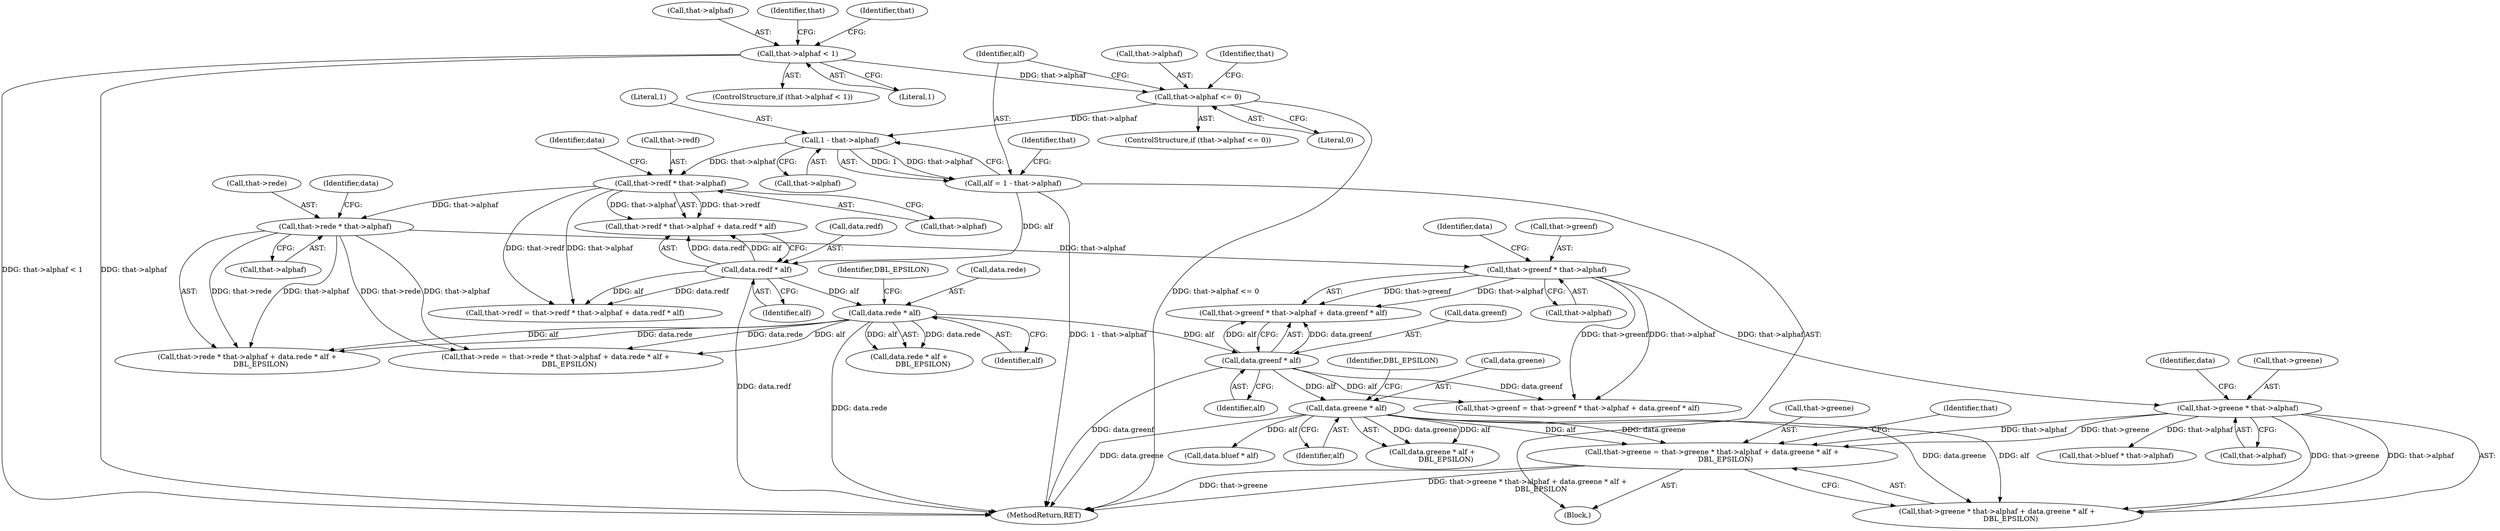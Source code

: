 digraph "0_Android_9d4853418ab2f754c2b63e091c29c5529b8b86ca_58@integer" {
"1000270" [label="(Call,that->greene = that->greene * that->alphaf + data.greene * alf +\n            DBL_EPSILON)"];
"1000275" [label="(Call,that->greene * that->alphaf)"];
"1000258" [label="(Call,that->greenf * that->alphaf)"];
"1000239" [label="(Call,that->rede * that->alphaf)"];
"1000222" [label="(Call,that->redf * that->alphaf)"];
"1000212" [label="(Call,1 - that->alphaf)"];
"1000138" [label="(Call,that->alphaf <= 0)"];
"1000131" [label="(Call,that->alphaf < 1)"];
"1000283" [label="(Call,data.greene * alf)"];
"1000265" [label="(Call,data.greenf * alf)"];
"1000247" [label="(Call,data.rede * alf)"];
"1000229" [label="(Call,data.redf * alf)"];
"1000210" [label="(Call,alf = 1 - that->alphaf)"];
"1000214" [label="(Call,that->alphaf)"];
"1000219" [label="(Identifier,that)"];
"1000142" [label="(Literal,0)"];
"1000253" [label="(Call,that->greenf = that->greenf * that->alphaf + data.greenf * alf)"];
"1000291" [label="(Identifier,that)"];
"1000217" [label="(Call,that->redf = that->redf * that->alphaf + data.redf * alf)"];
"1000221" [label="(Call,that->redf * that->alphaf + data.redf * alf)"];
"1000274" [label="(Call,that->greene * that->alphaf + data.greene * alf +\n            DBL_EPSILON)"];
"1000267" [label="(Identifier,data)"];
"1000213" [label="(Literal,1)"];
"1000139" [label="(Call,that->alphaf)"];
"1000211" [label="(Identifier,alf)"];
"1000271" [label="(Call,that->greene)"];
"1000130" [label="(ControlStructure,if (that->alphaf < 1))"];
"1000269" [label="(Identifier,alf)"];
"1000246" [label="(Call,data.rede * alf +\n            DBL_EPSILON)"];
"1000251" [label="(Identifier,alf)"];
"1000243" [label="(Call,that->alphaf)"];
"1000265" [label="(Call,data.greenf * alf)"];
"1000282" [label="(Call,data.greene * alf +\n            DBL_EPSILON)"];
"1000294" [label="(Call,that->bluef * that->alphaf)"];
"1000208" [label="(Block,)"];
"1000212" [label="(Call,1 - that->alphaf)"];
"1000266" [label="(Call,data.greenf)"];
"1000258" [label="(Call,that->greenf * that->alphaf)"];
"1000132" [label="(Call,that->alphaf)"];
"1000283" [label="(Call,data.greene * alf)"];
"1000288" [label="(Identifier,DBL_EPSILON)"];
"1000262" [label="(Call,that->alphaf)"];
"1000230" [label="(Call,data.redf)"];
"1000210" [label="(Call,alf = 1 - that->alphaf)"];
"1000276" [label="(Call,that->greene)"];
"1000140" [label="(Identifier,that)"];
"1000247" [label="(Call,data.rede * alf)"];
"1000270" [label="(Call,that->greene = that->greene * that->alphaf + data.greene * alf +\n            DBL_EPSILON)"];
"1000240" [label="(Call,that->rede)"];
"1000226" [label="(Call,that->alphaf)"];
"1000301" [label="(Call,data.bluef * alf)"];
"1000287" [label="(Identifier,alf)"];
"1000252" [label="(Identifier,DBL_EPSILON)"];
"1000135" [label="(Literal,1)"];
"1000248" [label="(Call,data.rede)"];
"1000222" [label="(Call,that->redf * that->alphaf)"];
"1000284" [label="(Call,data.greene)"];
"1000233" [label="(Identifier,alf)"];
"1000223" [label="(Call,that->redf)"];
"1000365" [label="(MethodReturn,RET)"];
"1000275" [label="(Call,that->greene * that->alphaf)"];
"1000259" [label="(Call,that->greenf)"];
"1000231" [label="(Identifier,data)"];
"1000138" [label="(Call,that->alphaf <= 0)"];
"1000285" [label="(Identifier,data)"];
"1000238" [label="(Call,that->rede * that->alphaf + data.rede * alf +\n            DBL_EPSILON)"];
"1000257" [label="(Call,that->greenf * that->alphaf + data.greenf * alf)"];
"1000131" [label="(Call,that->alphaf < 1)"];
"1000338" [label="(Identifier,that)"];
"1000234" [label="(Call,that->rede = that->rede * that->alphaf + data.rede * alf +\n            DBL_EPSILON)"];
"1000239" [label="(Call,that->rede * that->alphaf)"];
"1000137" [label="(ControlStructure,if (that->alphaf <= 0))"];
"1000279" [label="(Call,that->alphaf)"];
"1000146" [label="(Identifier,that)"];
"1000249" [label="(Identifier,data)"];
"1000229" [label="(Call,data.redf * alf)"];
"1000270" -> "1000208"  [label="AST: "];
"1000270" -> "1000274"  [label="CFG: "];
"1000271" -> "1000270"  [label="AST: "];
"1000274" -> "1000270"  [label="AST: "];
"1000291" -> "1000270"  [label="CFG: "];
"1000270" -> "1000365"  [label="DDG: that->greene * that->alphaf + data.greene * alf +\n            DBL_EPSILON"];
"1000270" -> "1000365"  [label="DDG: that->greene"];
"1000275" -> "1000270"  [label="DDG: that->greene"];
"1000275" -> "1000270"  [label="DDG: that->alphaf"];
"1000283" -> "1000270"  [label="DDG: data.greene"];
"1000283" -> "1000270"  [label="DDG: alf"];
"1000275" -> "1000274"  [label="AST: "];
"1000275" -> "1000279"  [label="CFG: "];
"1000276" -> "1000275"  [label="AST: "];
"1000279" -> "1000275"  [label="AST: "];
"1000285" -> "1000275"  [label="CFG: "];
"1000275" -> "1000274"  [label="DDG: that->greene"];
"1000275" -> "1000274"  [label="DDG: that->alphaf"];
"1000258" -> "1000275"  [label="DDG: that->alphaf"];
"1000275" -> "1000294"  [label="DDG: that->alphaf"];
"1000258" -> "1000257"  [label="AST: "];
"1000258" -> "1000262"  [label="CFG: "];
"1000259" -> "1000258"  [label="AST: "];
"1000262" -> "1000258"  [label="AST: "];
"1000267" -> "1000258"  [label="CFG: "];
"1000258" -> "1000253"  [label="DDG: that->greenf"];
"1000258" -> "1000253"  [label="DDG: that->alphaf"];
"1000258" -> "1000257"  [label="DDG: that->greenf"];
"1000258" -> "1000257"  [label="DDG: that->alphaf"];
"1000239" -> "1000258"  [label="DDG: that->alphaf"];
"1000239" -> "1000238"  [label="AST: "];
"1000239" -> "1000243"  [label="CFG: "];
"1000240" -> "1000239"  [label="AST: "];
"1000243" -> "1000239"  [label="AST: "];
"1000249" -> "1000239"  [label="CFG: "];
"1000239" -> "1000234"  [label="DDG: that->rede"];
"1000239" -> "1000234"  [label="DDG: that->alphaf"];
"1000239" -> "1000238"  [label="DDG: that->rede"];
"1000239" -> "1000238"  [label="DDG: that->alphaf"];
"1000222" -> "1000239"  [label="DDG: that->alphaf"];
"1000222" -> "1000221"  [label="AST: "];
"1000222" -> "1000226"  [label="CFG: "];
"1000223" -> "1000222"  [label="AST: "];
"1000226" -> "1000222"  [label="AST: "];
"1000231" -> "1000222"  [label="CFG: "];
"1000222" -> "1000217"  [label="DDG: that->redf"];
"1000222" -> "1000217"  [label="DDG: that->alphaf"];
"1000222" -> "1000221"  [label="DDG: that->redf"];
"1000222" -> "1000221"  [label="DDG: that->alphaf"];
"1000212" -> "1000222"  [label="DDG: that->alphaf"];
"1000212" -> "1000210"  [label="AST: "];
"1000212" -> "1000214"  [label="CFG: "];
"1000213" -> "1000212"  [label="AST: "];
"1000214" -> "1000212"  [label="AST: "];
"1000210" -> "1000212"  [label="CFG: "];
"1000212" -> "1000210"  [label="DDG: 1"];
"1000212" -> "1000210"  [label="DDG: that->alphaf"];
"1000138" -> "1000212"  [label="DDG: that->alphaf"];
"1000138" -> "1000137"  [label="AST: "];
"1000138" -> "1000142"  [label="CFG: "];
"1000139" -> "1000138"  [label="AST: "];
"1000142" -> "1000138"  [label="AST: "];
"1000146" -> "1000138"  [label="CFG: "];
"1000211" -> "1000138"  [label="CFG: "];
"1000138" -> "1000365"  [label="DDG: that->alphaf <= 0"];
"1000131" -> "1000138"  [label="DDG: that->alphaf"];
"1000131" -> "1000130"  [label="AST: "];
"1000131" -> "1000135"  [label="CFG: "];
"1000132" -> "1000131"  [label="AST: "];
"1000135" -> "1000131"  [label="AST: "];
"1000140" -> "1000131"  [label="CFG: "];
"1000338" -> "1000131"  [label="CFG: "];
"1000131" -> "1000365"  [label="DDG: that->alphaf"];
"1000131" -> "1000365"  [label="DDG: that->alphaf < 1"];
"1000283" -> "1000282"  [label="AST: "];
"1000283" -> "1000287"  [label="CFG: "];
"1000284" -> "1000283"  [label="AST: "];
"1000287" -> "1000283"  [label="AST: "];
"1000288" -> "1000283"  [label="CFG: "];
"1000283" -> "1000365"  [label="DDG: data.greene"];
"1000283" -> "1000274"  [label="DDG: data.greene"];
"1000283" -> "1000274"  [label="DDG: alf"];
"1000283" -> "1000282"  [label="DDG: data.greene"];
"1000283" -> "1000282"  [label="DDG: alf"];
"1000265" -> "1000283"  [label="DDG: alf"];
"1000283" -> "1000301"  [label="DDG: alf"];
"1000265" -> "1000257"  [label="AST: "];
"1000265" -> "1000269"  [label="CFG: "];
"1000266" -> "1000265"  [label="AST: "];
"1000269" -> "1000265"  [label="AST: "];
"1000257" -> "1000265"  [label="CFG: "];
"1000265" -> "1000365"  [label="DDG: data.greenf"];
"1000265" -> "1000253"  [label="DDG: data.greenf"];
"1000265" -> "1000253"  [label="DDG: alf"];
"1000265" -> "1000257"  [label="DDG: data.greenf"];
"1000265" -> "1000257"  [label="DDG: alf"];
"1000247" -> "1000265"  [label="DDG: alf"];
"1000247" -> "1000246"  [label="AST: "];
"1000247" -> "1000251"  [label="CFG: "];
"1000248" -> "1000247"  [label="AST: "];
"1000251" -> "1000247"  [label="AST: "];
"1000252" -> "1000247"  [label="CFG: "];
"1000247" -> "1000365"  [label="DDG: data.rede"];
"1000247" -> "1000234"  [label="DDG: data.rede"];
"1000247" -> "1000234"  [label="DDG: alf"];
"1000247" -> "1000238"  [label="DDG: data.rede"];
"1000247" -> "1000238"  [label="DDG: alf"];
"1000247" -> "1000246"  [label="DDG: data.rede"];
"1000247" -> "1000246"  [label="DDG: alf"];
"1000229" -> "1000247"  [label="DDG: alf"];
"1000229" -> "1000221"  [label="AST: "];
"1000229" -> "1000233"  [label="CFG: "];
"1000230" -> "1000229"  [label="AST: "];
"1000233" -> "1000229"  [label="AST: "];
"1000221" -> "1000229"  [label="CFG: "];
"1000229" -> "1000365"  [label="DDG: data.redf"];
"1000229" -> "1000217"  [label="DDG: data.redf"];
"1000229" -> "1000217"  [label="DDG: alf"];
"1000229" -> "1000221"  [label="DDG: data.redf"];
"1000229" -> "1000221"  [label="DDG: alf"];
"1000210" -> "1000229"  [label="DDG: alf"];
"1000210" -> "1000208"  [label="AST: "];
"1000211" -> "1000210"  [label="AST: "];
"1000219" -> "1000210"  [label="CFG: "];
"1000210" -> "1000365"  [label="DDG: 1 - that->alphaf"];
}
